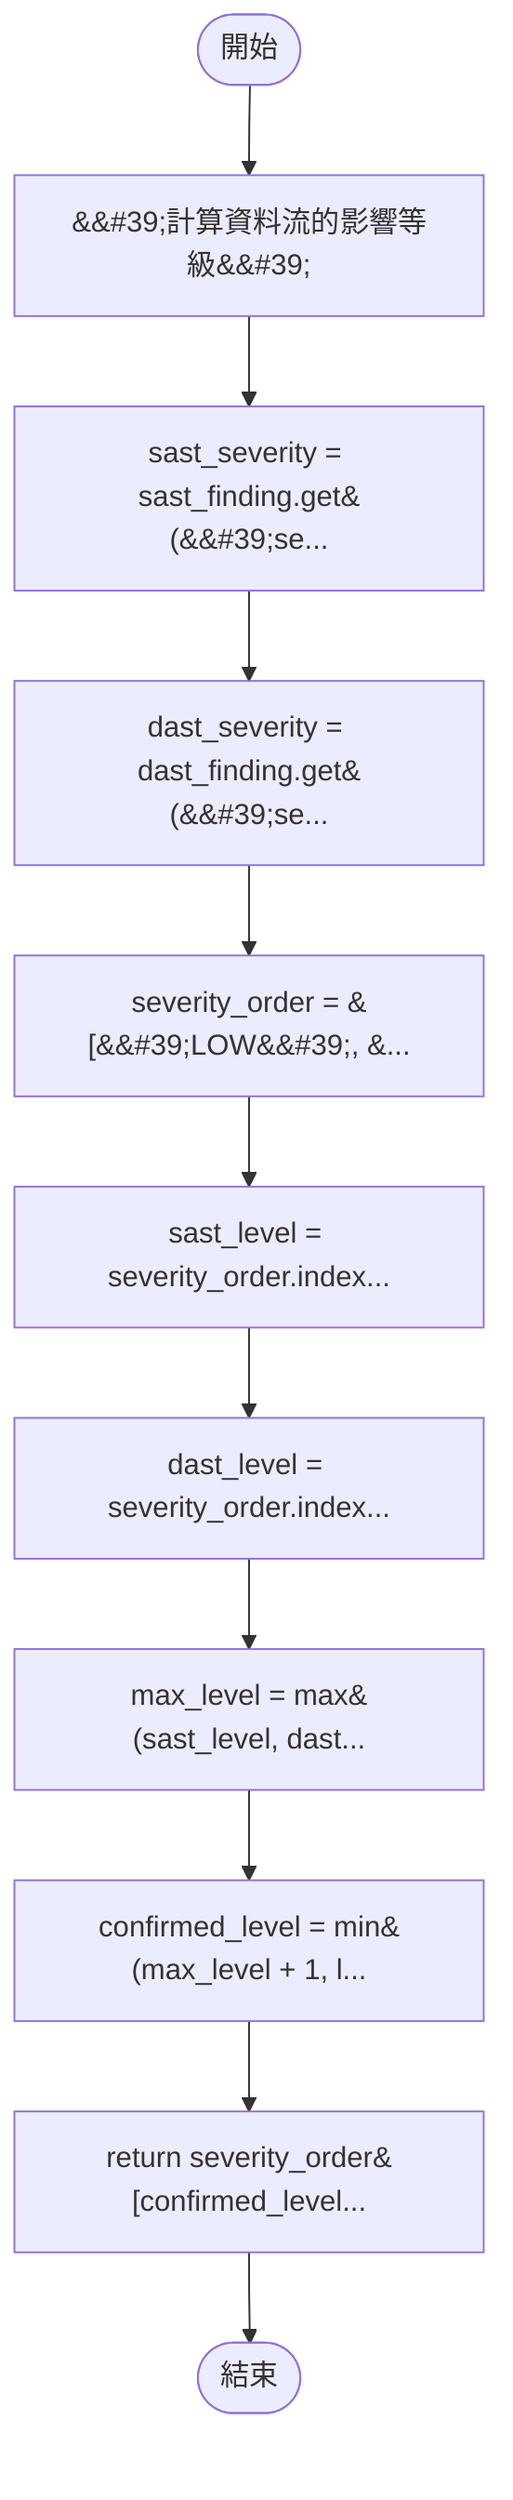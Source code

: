 flowchart TB
    n1([開始])
    n2([結束])
    n3[&amp;&#35;39;計算資料流的影響等級&amp;&#35;39;]
    n4[sast_severity = sast_finding.get&#40;&amp;&#35;39;se...]
    n5[dast_severity = dast_finding.get&#40;&amp;&#35;39;se...]
    n6[severity_order = &#91;&amp;&#35;39;LOW&amp;&#35;39;, &amp...]
    n7[sast_level = severity_order.index...]
    n8[dast_level = severity_order.index...]
    n9[max_level = max&#40;sast_level, dast...]
    n10[confirmed_level = min&#40;max_level + 1, l...]
    n11[return severity_order&#91;confirmed_level...]
    n1 --> n3
    n3 --> n4
    n4 --> n5
    n5 --> n6
    n6 --> n7
    n7 --> n8
    n8 --> n9
    n9 --> n10
    n10 --> n11
    n11 --> n2
